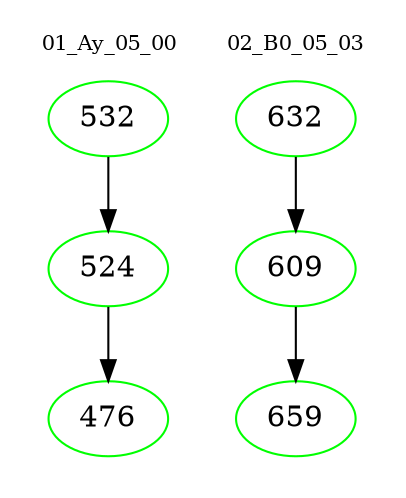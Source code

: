 digraph{
subgraph cluster_0 {
color = white
label = "01_Ay_05_00";
fontsize=10;
T0_532 [label="532", color="green"]
T0_532 -> T0_524 [color="black"]
T0_524 [label="524", color="green"]
T0_524 -> T0_476 [color="black"]
T0_476 [label="476", color="green"]
}
subgraph cluster_1 {
color = white
label = "02_B0_05_03";
fontsize=10;
T1_632 [label="632", color="green"]
T1_632 -> T1_609 [color="black"]
T1_609 [label="609", color="green"]
T1_609 -> T1_659 [color="black"]
T1_659 [label="659", color="green"]
}
}

